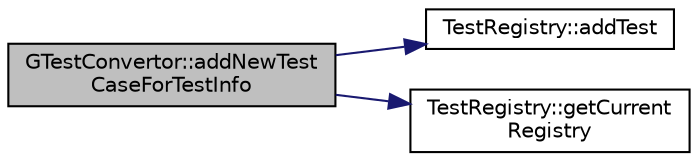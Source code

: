 digraph "GTestConvertor::addNewTestCaseForTestInfo"
{
 // LATEX_PDF_SIZE
  edge [fontname="Helvetica",fontsize="10",labelfontname="Helvetica",labelfontsize="10"];
  node [fontname="Helvetica",fontsize="10",shape=record];
  rankdir="LR";
  Node1 [label="GTestConvertor::addNewTest\lCaseForTestInfo",height=0.2,width=0.4,color="black", fillcolor="grey75", style="filled", fontcolor="black",tooltip=" "];
  Node1 -> Node2 [color="midnightblue",fontsize="10",style="solid",fontname="Helvetica"];
  Node2 [label="TestRegistry::addTest",height=0.2,width=0.4,color="black", fillcolor="white", style="filled",URL="$classTestRegistry.html#a43ace9fbbe00b39114f37edce5be2555",tooltip=" "];
  Node1 -> Node3 [color="midnightblue",fontsize="10",style="solid",fontname="Helvetica"];
  Node3 [label="TestRegistry::getCurrent\lRegistry",height=0.2,width=0.4,color="black", fillcolor="white", style="filled",URL="$classTestRegistry.html#a5b69fbeeec366b8934948d51de791ac6",tooltip=" "];
}
